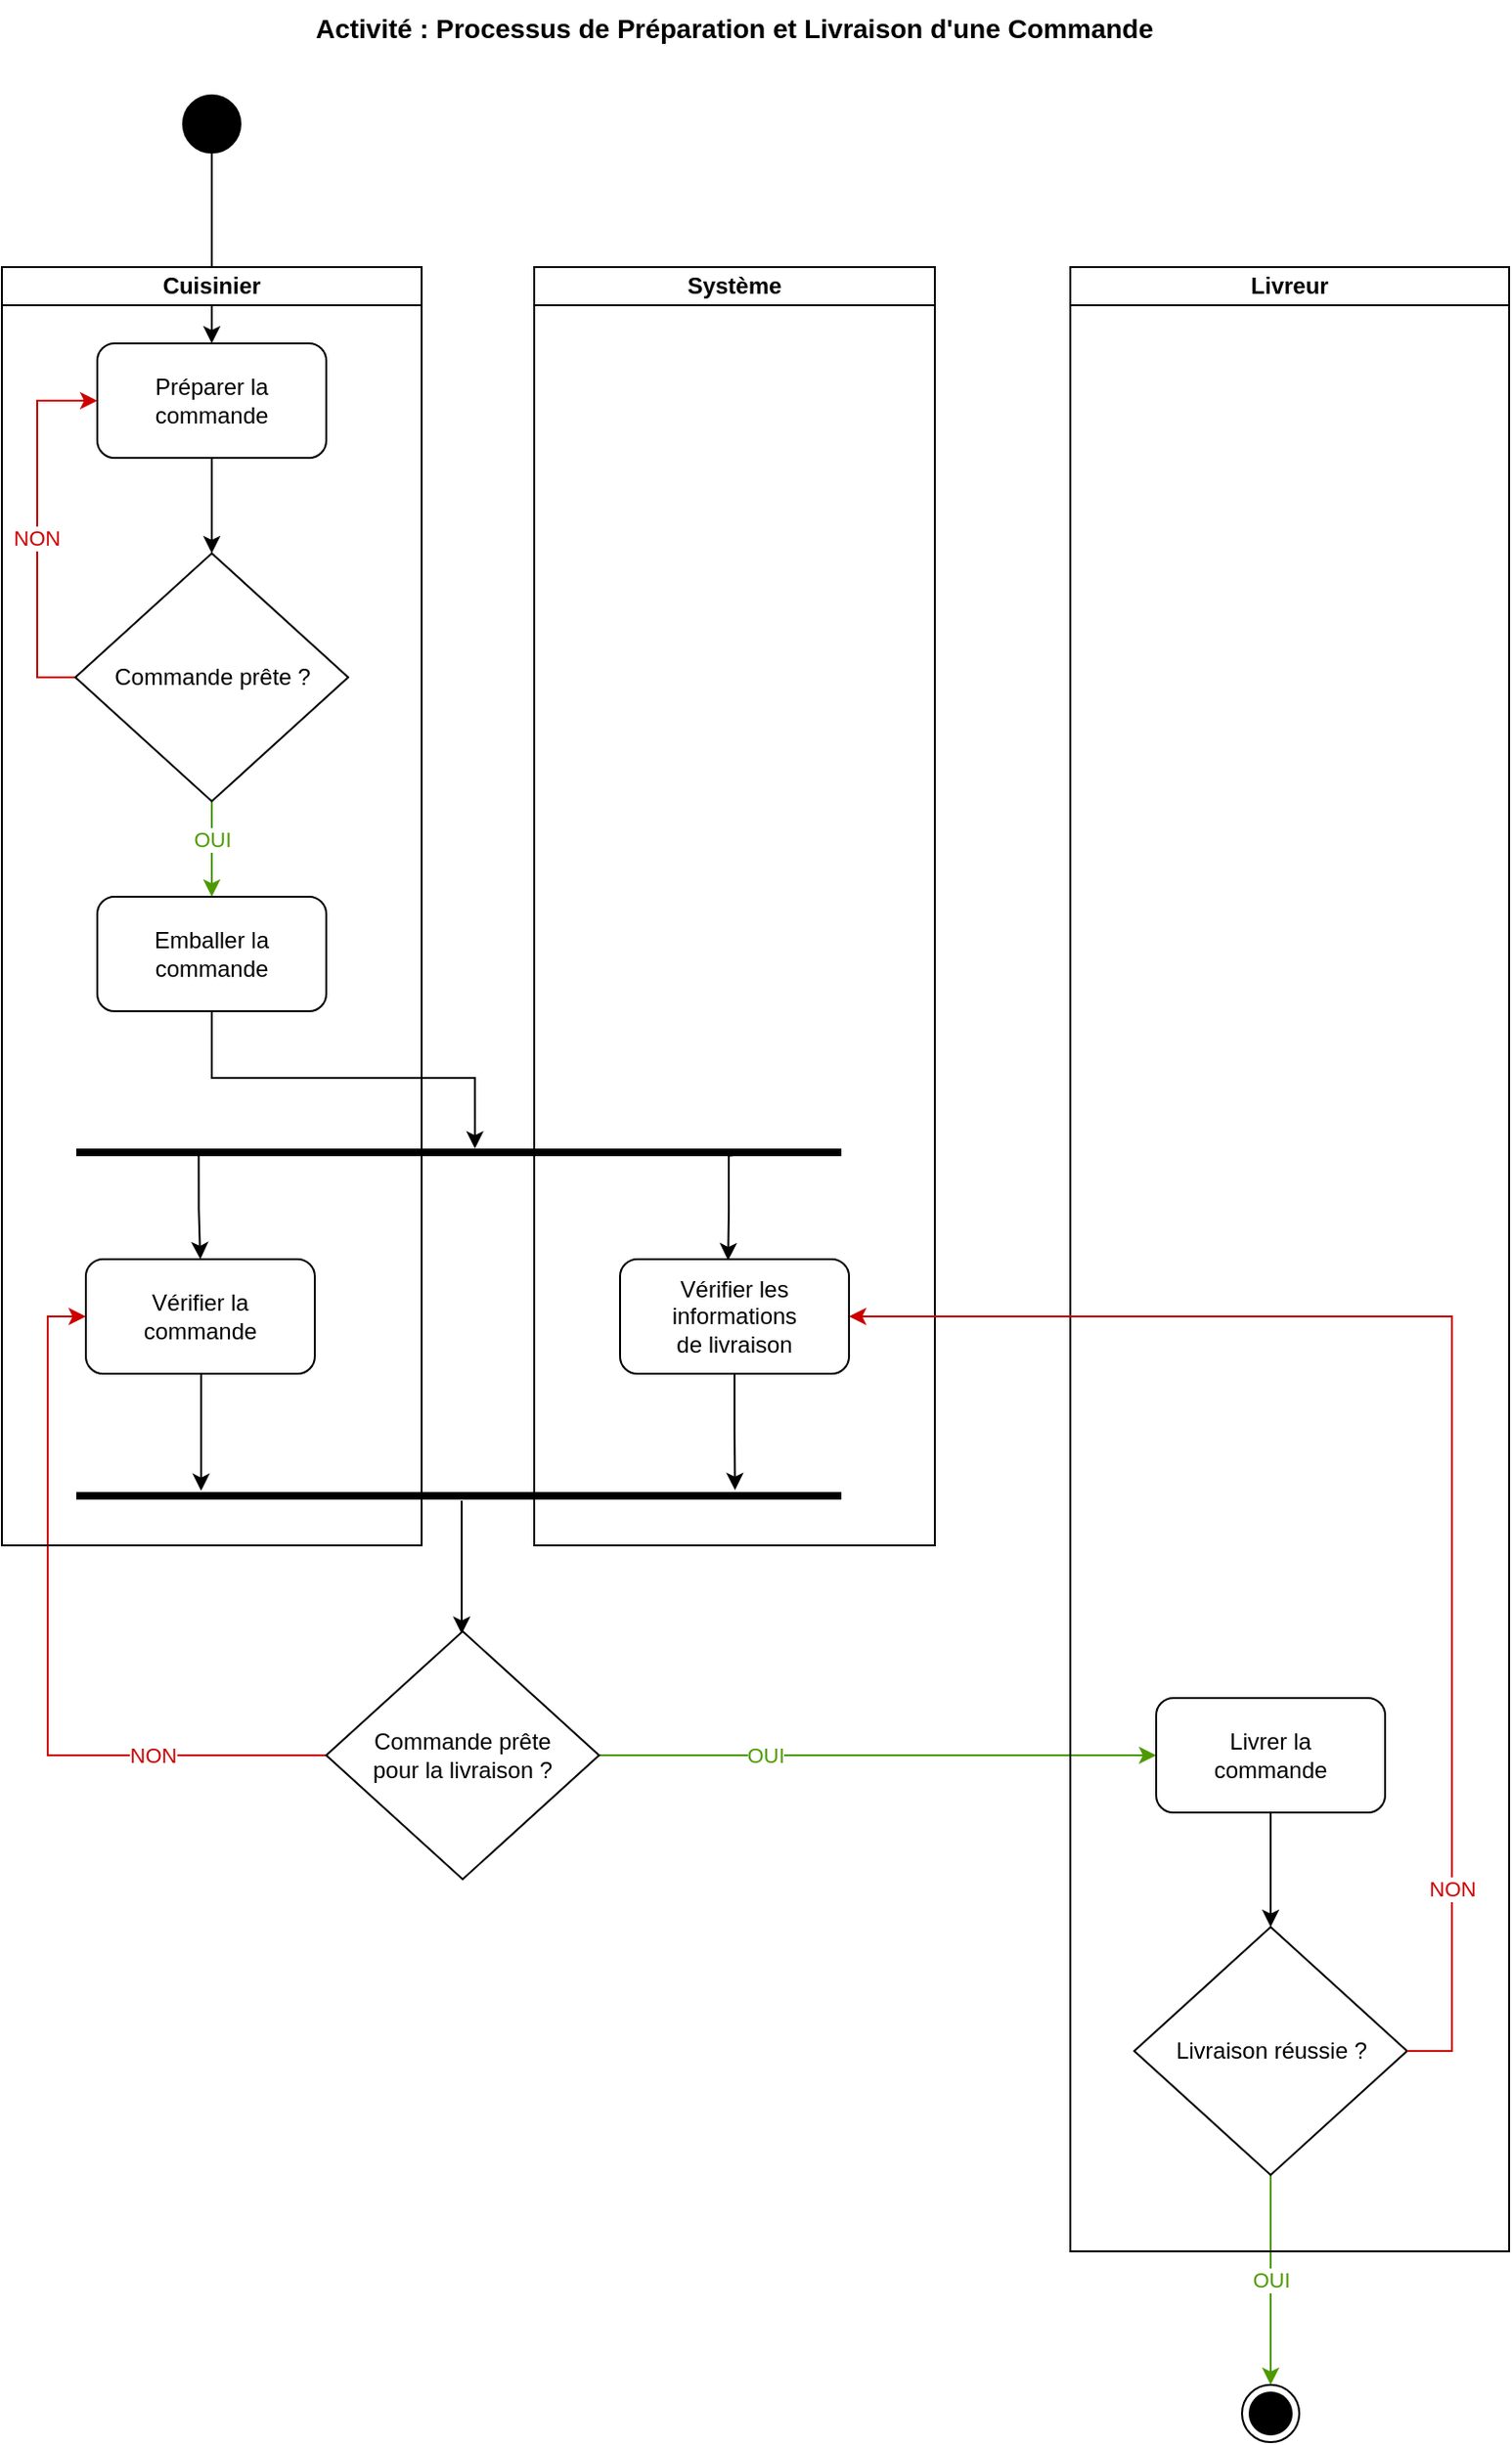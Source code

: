 <mxfile version="24.7.8">
  <diagram name="Page-1" id="1NKC6bpa-IpsuCEj-0Tf">
    <mxGraphModel dx="1375" dy="2047" grid="1" gridSize="10" guides="1" tooltips="1" connect="1" arrows="1" fold="1" page="1" pageScale="1" pageWidth="827" pageHeight="1169" math="0" shadow="0">
      <root>
        <mxCell id="0" />
        <mxCell id="1" parent="0" />
        <mxCell id="Q2GPkElYozlqt0thHd3Z-1" value="&lt;b&gt;&lt;span style=&quot;font-size: 14px;&quot;&gt;Activité :&amp;nbsp;&lt;/span&gt;Processus de Préparation et Livraison d&#39;une Commande&lt;/b&gt;" style="text;html=1;align=center;verticalAlign=middle;whiteSpace=wrap;rounded=0;fontSize=14;" vertex="1" parent="1">
          <mxGeometry x="249" y="-1150" width="450" height="30" as="geometry" />
        </mxCell>
        <mxCell id="Q2GPkElYozlqt0thHd3Z-26" style="edgeStyle=orthogonalEdgeStyle;rounded=0;orthogonalLoop=1;jettySize=auto;html=1;entryX=0.5;entryY=0;entryDx=0;entryDy=0;" edge="1" parent="1" source="Q2GPkElYozlqt0thHd3Z-2" target="Q2GPkElYozlqt0thHd3Z-4">
          <mxGeometry relative="1" as="geometry" />
        </mxCell>
        <mxCell id="Q2GPkElYozlqt0thHd3Z-2" value="" style="ellipse;fillColor=strokeColor;html=1;" vertex="1" parent="1">
          <mxGeometry x="185" y="-1100" width="30" height="30" as="geometry" />
        </mxCell>
        <mxCell id="Q2GPkElYozlqt0thHd3Z-27" style="edgeStyle=orthogonalEdgeStyle;rounded=0;orthogonalLoop=1;jettySize=auto;html=1;entryX=0.5;entryY=0;entryDx=0;entryDy=0;" edge="1" parent="1" source="Q2GPkElYozlqt0thHd3Z-4" target="Q2GPkElYozlqt0thHd3Z-19">
          <mxGeometry relative="1" as="geometry" />
        </mxCell>
        <mxCell id="Q2GPkElYozlqt0thHd3Z-4" value="Préparer la commande" style="rounded=1;whiteSpace=wrap;html=1;" vertex="1" parent="1">
          <mxGeometry x="140" y="-970" width="120" height="60" as="geometry" />
        </mxCell>
        <mxCell id="Q2GPkElYozlqt0thHd3Z-6" value="Emballer la commande" style="rounded=1;whiteSpace=wrap;html=1;" vertex="1" parent="1">
          <mxGeometry x="140" y="-680" width="120" height="60" as="geometry" />
        </mxCell>
        <mxCell id="Q2GPkElYozlqt0thHd3Z-33" style="edgeStyle=orthogonalEdgeStyle;rounded=0;orthogonalLoop=1;jettySize=auto;html=1;entryX=0.5;entryY=0;entryDx=0;entryDy=0;exitX=0.16;exitY=0.625;exitDx=0;exitDy=0;exitPerimeter=0;" edge="1" parent="1" source="Q2GPkElYozlqt0thHd3Z-14" target="Q2GPkElYozlqt0thHd3Z-15">
          <mxGeometry relative="1" as="geometry">
            <Array as="points">
              <mxPoint x="193" y="-516" />
              <mxPoint x="194" y="-516" />
            </Array>
          </mxGeometry>
        </mxCell>
        <mxCell id="Q2GPkElYozlqt0thHd3Z-34" style="edgeStyle=orthogonalEdgeStyle;rounded=0;orthogonalLoop=1;jettySize=auto;html=1;exitX=0.858;exitY=0.708;exitDx=0;exitDy=0;exitPerimeter=0;entryX=0.472;entryY=0.01;entryDx=0;entryDy=0;entryPerimeter=0;" edge="1" parent="1" source="Q2GPkElYozlqt0thHd3Z-14" target="Q2GPkElYozlqt0thHd3Z-16">
          <mxGeometry relative="1" as="geometry">
            <mxPoint x="473" y="-540" as="sourcePoint" />
            <Array as="points">
              <mxPoint x="471" y="-544" />
              <mxPoint x="471" y="-516" />
              <mxPoint x="471" y="-516" />
            </Array>
          </mxGeometry>
        </mxCell>
        <mxCell id="Q2GPkElYozlqt0thHd3Z-14" value="" style="line;strokeWidth=4;fillColor=none;align=left;verticalAlign=middle;spacingTop=-1;spacingLeft=3;spacingRight=3;rotatable=0;labelPosition=right;points=[];portConstraint=eastwest;strokeColor=inherit;" vertex="1" parent="1">
          <mxGeometry x="129" y="-550" width="401" height="8" as="geometry" />
        </mxCell>
        <mxCell id="Q2GPkElYozlqt0thHd3Z-15" value="Vérifier&amp;nbsp;la&lt;br&gt;commande" style="rounded=1;whiteSpace=wrap;html=1;" vertex="1" parent="1">
          <mxGeometry x="134" y="-490" width="120" height="60" as="geometry" />
        </mxCell>
        <mxCell id="Q2GPkElYozlqt0thHd3Z-16" value="Vérifier les informations&lt;div&gt;de livraison&lt;/div&gt;" style="rounded=1;whiteSpace=wrap;html=1;" vertex="1" parent="1">
          <mxGeometry x="414" y="-490" width="120" height="60" as="geometry" />
        </mxCell>
        <mxCell id="Q2GPkElYozlqt0thHd3Z-17" value="" style="line;strokeWidth=4;fillColor=none;align=left;verticalAlign=middle;spacingTop=-1;spacingLeft=3;spacingRight=3;rotatable=0;labelPosition=right;points=[];portConstraint=eastwest;strokeColor=inherit;" vertex="1" parent="1">
          <mxGeometry x="129" y="-370" width="401" height="8" as="geometry" />
        </mxCell>
        <mxCell id="Q2GPkElYozlqt0thHd3Z-37" style="edgeStyle=orthogonalEdgeStyle;rounded=0;orthogonalLoop=1;jettySize=auto;html=1;startArrow=classic;startFill=1;endArrow=none;endFill=0;entryX=0.499;entryY=0.81;entryDx=0;entryDy=0;entryPerimeter=0;" edge="1" parent="1">
          <mxGeometry relative="1" as="geometry">
            <mxPoint x="330.099" y="-363.52" as="targetPoint" />
            <mxPoint x="331.007" y="-293.643" as="sourcePoint" />
            <Array as="points">
              <mxPoint x="331" y="-311" />
              <mxPoint x="331" y="-311" />
              <mxPoint x="331" y="-363" />
            </Array>
          </mxGeometry>
        </mxCell>
        <mxCell id="Q2GPkElYozlqt0thHd3Z-38" style="edgeStyle=orthogonalEdgeStyle;rounded=0;orthogonalLoop=1;jettySize=auto;html=1;entryX=0;entryY=0.5;entryDx=0;entryDy=0;strokeColor=#4D9900;" edge="1" parent="1" source="Q2GPkElYozlqt0thHd3Z-18" target="Q2GPkElYozlqt0thHd3Z-20">
          <mxGeometry relative="1" as="geometry" />
        </mxCell>
        <mxCell id="Q2GPkElYozlqt0thHd3Z-44" value="&lt;font color=&quot;#4d9900&quot;&gt;OUI&lt;/font&gt;" style="edgeLabel;html=1;align=center;verticalAlign=middle;resizable=0;points=[];" vertex="1" connectable="0" parent="Q2GPkElYozlqt0thHd3Z-38">
          <mxGeometry x="-0.191" y="3" relative="1" as="geometry">
            <mxPoint x="-31" y="3" as="offset" />
          </mxGeometry>
        </mxCell>
        <mxCell id="Q2GPkElYozlqt0thHd3Z-43" style="edgeStyle=orthogonalEdgeStyle;rounded=0;orthogonalLoop=1;jettySize=auto;html=1;entryX=0;entryY=0.5;entryDx=0;entryDy=0;strokeColor=#CC0000;" edge="1" parent="1" source="Q2GPkElYozlqt0thHd3Z-18" target="Q2GPkElYozlqt0thHd3Z-15">
          <mxGeometry relative="1" as="geometry" />
        </mxCell>
        <mxCell id="Q2GPkElYozlqt0thHd3Z-45" value="&lt;font color=&quot;#cc0000&quot;&gt;NON&lt;/font&gt;" style="edgeLabel;html=1;align=center;verticalAlign=middle;resizable=0;points=[];" vertex="1" connectable="0" parent="Q2GPkElYozlqt0thHd3Z-43">
          <mxGeometry x="-0.538" relative="1" as="geometry">
            <mxPoint as="offset" />
          </mxGeometry>
        </mxCell>
        <mxCell id="Q2GPkElYozlqt0thHd3Z-18" value="Commande prête&lt;div&gt;pour la livraison ?&lt;/div&gt;" style="rhombus;whiteSpace=wrap;html=1;" vertex="1" parent="1">
          <mxGeometry x="260" y="-295" width="143" height="130" as="geometry" />
        </mxCell>
        <mxCell id="Q2GPkElYozlqt0thHd3Z-28" style="edgeStyle=orthogonalEdgeStyle;rounded=0;orthogonalLoop=1;jettySize=auto;html=1;exitX=0;exitY=0.5;exitDx=0;exitDy=0;entryX=0;entryY=0.5;entryDx=0;entryDy=0;fontColor=#CC0000;strokeColor=#CC0000;" edge="1" parent="1" source="Q2GPkElYozlqt0thHd3Z-19" target="Q2GPkElYozlqt0thHd3Z-4">
          <mxGeometry relative="1" as="geometry" />
        </mxCell>
        <mxCell id="Q2GPkElYozlqt0thHd3Z-29" value="NON" style="edgeLabel;html=1;align=center;verticalAlign=middle;resizable=0;points=[];fontColor=#CC0000;" vertex="1" connectable="0" parent="Q2GPkElYozlqt0thHd3Z-28">
          <mxGeometry x="-0.053" y="2" relative="1" as="geometry">
            <mxPoint x="1" as="offset" />
          </mxGeometry>
        </mxCell>
        <mxCell id="Q2GPkElYozlqt0thHd3Z-30" style="edgeStyle=orthogonalEdgeStyle;rounded=0;orthogonalLoop=1;jettySize=auto;html=1;entryX=0.5;entryY=0;entryDx=0;entryDy=0;strokeColor=#4D9900;" edge="1" parent="1" source="Q2GPkElYozlqt0thHd3Z-19" target="Q2GPkElYozlqt0thHd3Z-6">
          <mxGeometry relative="1" as="geometry">
            <Array as="points">
              <mxPoint x="200" y="-690" />
              <mxPoint x="200" y="-690" />
            </Array>
          </mxGeometry>
        </mxCell>
        <mxCell id="Q2GPkElYozlqt0thHd3Z-31" value="OUI" style="edgeLabel;html=1;align=center;verticalAlign=middle;resizable=0;points=[];fontColor=#4D9900;" vertex="1" connectable="0" parent="Q2GPkElYozlqt0thHd3Z-30">
          <mxGeometry x="0.32" y="2" relative="1" as="geometry">
            <mxPoint x="-2" y="-13" as="offset" />
          </mxGeometry>
        </mxCell>
        <mxCell id="Q2GPkElYozlqt0thHd3Z-19" value="Commande prête&lt;span style=&quot;background-color: initial;&quot;&gt;&amp;nbsp;?&lt;/span&gt;" style="rhombus;whiteSpace=wrap;html=1;" vertex="1" parent="1">
          <mxGeometry x="128.5" y="-860" width="143" height="130" as="geometry" />
        </mxCell>
        <mxCell id="Q2GPkElYozlqt0thHd3Z-39" style="edgeStyle=orthogonalEdgeStyle;rounded=0;orthogonalLoop=1;jettySize=auto;html=1;entryX=0.5;entryY=0;entryDx=0;entryDy=0;" edge="1" parent="1" source="Q2GPkElYozlqt0thHd3Z-20" target="Q2GPkElYozlqt0thHd3Z-21">
          <mxGeometry relative="1" as="geometry" />
        </mxCell>
        <mxCell id="Q2GPkElYozlqt0thHd3Z-20" value="Livrer la&lt;br&gt;commande" style="rounded=1;whiteSpace=wrap;html=1;" vertex="1" parent="1">
          <mxGeometry x="695" y="-260" width="120" height="60" as="geometry" />
        </mxCell>
        <mxCell id="Q2GPkElYozlqt0thHd3Z-40" value="&lt;font color=&quot;#4d9900&quot;&gt;OUI&lt;/font&gt;" style="edgeStyle=orthogonalEdgeStyle;rounded=0;orthogonalLoop=1;jettySize=auto;html=1;entryX=0.5;entryY=0;entryDx=0;entryDy=0;strokeColor=#4D9900;" edge="1" parent="1" source="Q2GPkElYozlqt0thHd3Z-21" target="Q2GPkElYozlqt0thHd3Z-22">
          <mxGeometry relative="1" as="geometry" />
        </mxCell>
        <mxCell id="Q2GPkElYozlqt0thHd3Z-21" value="Livraison réussie ?" style="rhombus;whiteSpace=wrap;html=1;" vertex="1" parent="1">
          <mxGeometry x="683.5" y="-140" width="143" height="130" as="geometry" />
        </mxCell>
        <mxCell id="Q2GPkElYozlqt0thHd3Z-22" value="" style="ellipse;html=1;shape=endState;fillColor=strokeColor;" vertex="1" parent="1">
          <mxGeometry x="740" y="100" width="30" height="30" as="geometry" />
        </mxCell>
        <mxCell id="Q2GPkElYozlqt0thHd3Z-23" value="Cuisinier" style="swimlane;startSize=20;whiteSpace=wrap;html=1;" vertex="1" parent="1">
          <mxGeometry x="90" y="-1010" width="220" height="670" as="geometry" />
        </mxCell>
        <mxCell id="Q2GPkElYozlqt0thHd3Z-24" value="Système" style="swimlane;startSize=20;whiteSpace=wrap;html=1;" vertex="1" parent="1">
          <mxGeometry x="369" y="-1010" width="210" height="670" as="geometry" />
        </mxCell>
        <mxCell id="Q2GPkElYozlqt0thHd3Z-25" value="Livreur" style="swimlane;startSize=20;whiteSpace=wrap;html=1;" vertex="1" parent="1">
          <mxGeometry x="650" y="-1010" width="230" height="1040" as="geometry" />
        </mxCell>
        <mxCell id="Q2GPkElYozlqt0thHd3Z-32" style="edgeStyle=orthogonalEdgeStyle;rounded=0;orthogonalLoop=1;jettySize=auto;html=1;entryX=0.521;entryY=0.25;entryDx=0;entryDy=0;entryPerimeter=0;" edge="1" parent="1" source="Q2GPkElYozlqt0thHd3Z-6" target="Q2GPkElYozlqt0thHd3Z-14">
          <mxGeometry relative="1" as="geometry">
            <Array as="points">
              <mxPoint x="200" y="-585" />
              <mxPoint x="338" y="-585" />
            </Array>
          </mxGeometry>
        </mxCell>
        <mxCell id="Q2GPkElYozlqt0thHd3Z-35" style="edgeStyle=orthogonalEdgeStyle;rounded=0;orthogonalLoop=1;jettySize=auto;html=1;entryX=0.163;entryY=0.175;entryDx=0;entryDy=0;entryPerimeter=0;" edge="1" parent="1" source="Q2GPkElYozlqt0thHd3Z-15" target="Q2GPkElYozlqt0thHd3Z-17">
          <mxGeometry relative="1" as="geometry">
            <Array as="points">
              <mxPoint x="194" y="-369" />
            </Array>
          </mxGeometry>
        </mxCell>
        <mxCell id="Q2GPkElYozlqt0thHd3Z-36" style="edgeStyle=orthogonalEdgeStyle;rounded=0;orthogonalLoop=1;jettySize=auto;html=1;entryX=0.861;entryY=0.125;entryDx=0;entryDy=0;entryPerimeter=0;" edge="1" parent="1" source="Q2GPkElYozlqt0thHd3Z-16" target="Q2GPkElYozlqt0thHd3Z-17">
          <mxGeometry relative="1" as="geometry" />
        </mxCell>
        <mxCell id="Q2GPkElYozlqt0thHd3Z-42" value="&lt;font color=&quot;#cc0000&quot;&gt;NON&lt;/font&gt;" style="edgeStyle=orthogonalEdgeStyle;rounded=0;orthogonalLoop=1;jettySize=auto;html=1;entryX=1;entryY=0.5;entryDx=0;entryDy=0;exitX=1;exitY=0.5;exitDx=0;exitDy=0;strokeColor=#CC0000;" edge="1" parent="1" source="Q2GPkElYozlqt0thHd3Z-21" target="Q2GPkElYozlqt0thHd3Z-16">
          <mxGeometry x="-0.701" relative="1" as="geometry">
            <Array as="points">
              <mxPoint x="850" y="-75" />
              <mxPoint x="850" y="-460" />
            </Array>
            <mxPoint as="offset" />
          </mxGeometry>
        </mxCell>
      </root>
    </mxGraphModel>
  </diagram>
</mxfile>
